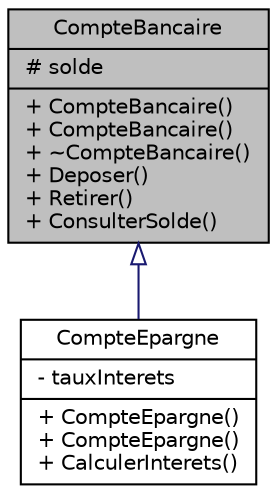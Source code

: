 digraph "CompteBancaire"
{
  edge [fontname="Helvetica",fontsize="10",labelfontname="Helvetica",labelfontsize="10"];
  node [fontname="Helvetica",fontsize="10",shape=record];
  Node0 [label="{CompteBancaire\n|# solde\l|+ CompteBancaire()\l+ CompteBancaire()\l+ ~CompteBancaire()\l+ Deposer()\l+ Retirer()\l+ ConsulterSolde()\l}",height=0.2,width=0.4,color="black", fillcolor="grey75", style="filled", fontcolor="black"];
  Node0 -> Node1 [dir="back",color="midnightblue",fontsize="10",style="solid",arrowtail="onormal",fontname="Helvetica"];
  Node1 [label="{CompteEpargne\n|- tauxInterets\l|+ CompteEpargne()\l+ CompteEpargne()\l+ CalculerInterets()\l}",height=0.2,width=0.4,color="black", fillcolor="white", style="filled",URL="$class_compte_epargne.html"];
}
